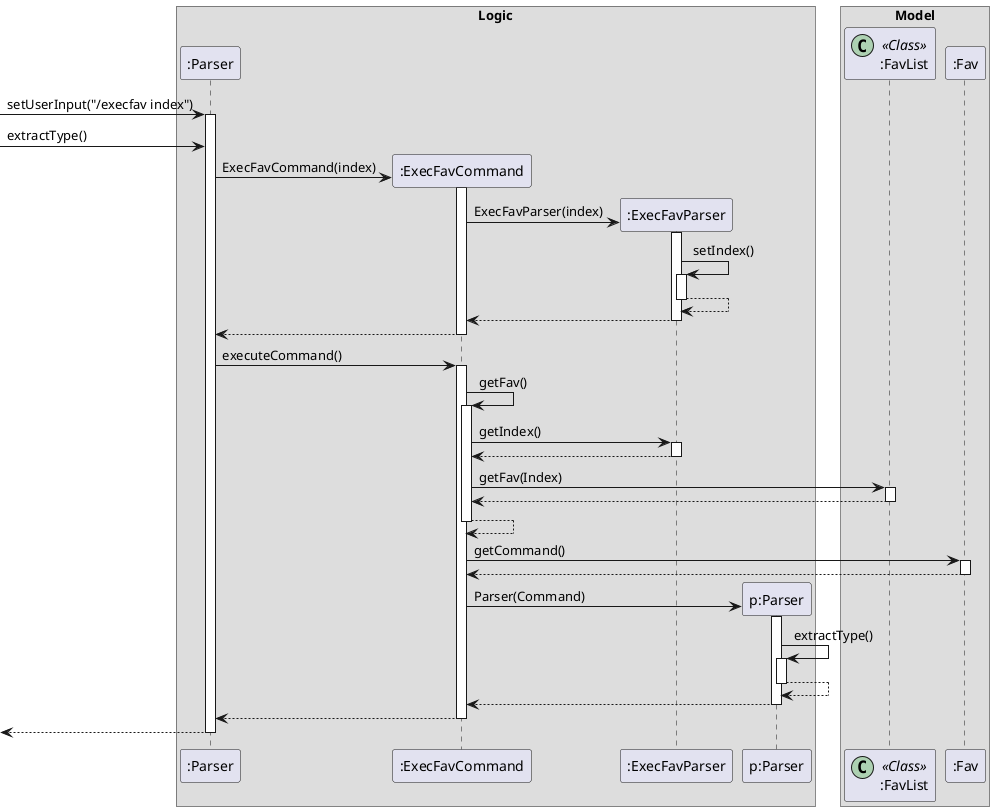 @startuml
box Logic
participant ":Parser"
participant ":ExecFavCommand"
participant ":ExecFavParser"
participant "p:Parser"
end box

box Model
participant ":FavList" <<(C,#ADD1B2) Class>>
participant ":Fav"
end box

[-> ":Parser": setUserInput("/execfav index")
activate ":Parser"
[-> ":Parser": extractType()

create ":ExecFavCommand"
":Parser" -> ":ExecFavCommand": ExecFavCommand(index)
activate ":ExecFavCommand"

create ":ExecFavParser"
":ExecFavCommand" -> ":ExecFavParser": ExecFavParser(index)
activate ":ExecFavParser"
":ExecFavParser" -> ":ExecFavParser": setIndex()
activate ":ExecFavParser"
":ExecFavParser" --> ":ExecFavParser"
deactivate ":ExecFavParser"
":ExecFavParser"-->":ExecFavCommand"
deactivate ":ExecFavParser"
":ExecFavCommand"--> ":Parser"
deactivate ":ExecFavCommand"

":Parser" -> ":ExecFavCommand": executeCommand()
activate ":ExecFavCommand"
":ExecFavCommand" ->":ExecFavCommand": getFav()
activate ":ExecFavCommand"
":ExecFavCommand" -> ":ExecFavParser": getIndex()
activate ":ExecFavParser"
":ExecFavParser"-->":ExecFavCommand"
deactivate ":ExecFavParser"



":ExecFavCommand" -> ":FavList": getFav(Index)
activate ":FavList"
":FavList" --> ":ExecFavCommand"
deactivate ":FavList"
":ExecFavCommand" --> ":ExecFavCommand"
deactivate ":ExecFavCommand"
":ExecFavCommand" -> ":Fav": getCommand()
activate ":Fav"
":Fav"-->":ExecFavCommand"
deactivate ":Fav"

create "p:Parser"
":ExecFavCommand" -> "p:Parser": Parser(Command)
activate "p:Parser"
"p:Parser"->"p:Parser": extractType()
activate "p:Parser"
"p:Parser"-->"p:Parser"
deactivate "p:Parser"
"p:Parser"-->":ExecFavCommand"
deactivate "p:Parser"
":ExecFavCommand"--> ":Parser"
deactivate ":ExecFavCommand"
[<--":Parser"
deactivate ":Parser"




@enduml